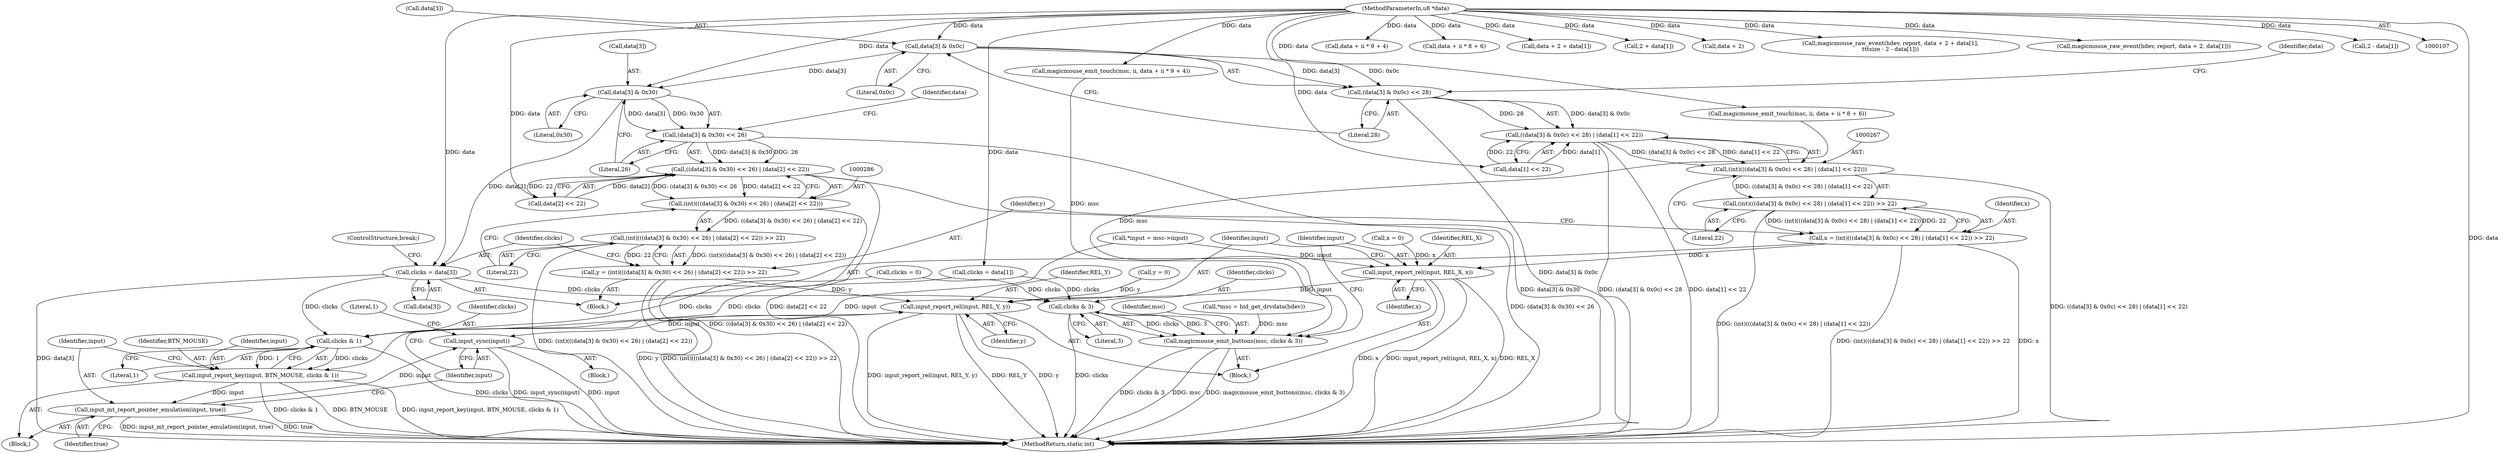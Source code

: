 digraph "0_linux_c54def7bd64d7c0b6993336abcffb8444795bf38@pointer" {
"1000270" [label="(Call,data[3] & 0x0c)"];
"1000110" [label="(MethodParameterIn,u8 *data)"];
"1000269" [label="(Call,(data[3] & 0x0c) << 28)"];
"1000268" [label="(Call,((data[3] & 0x0c) << 28) | (data[1] << 22))"];
"1000266" [label="(Call,(int)(((data[3] & 0x0c) << 28) | (data[1] << 22)))"];
"1000265" [label="(Call,(int)(((data[3] & 0x0c) << 28) | (data[1] << 22)) >> 22)"];
"1000263" [label="(Call,x = (int)(((data[3] & 0x0c) << 28) | (data[1] << 22)) >> 22)"];
"1000352" [label="(Call,input_report_rel(input, REL_X, x))"];
"1000356" [label="(Call,input_report_rel(input, REL_Y, y))"];
"1000371" [label="(Call,input_sync(input))"];
"1000289" [label="(Call,data[3] & 0x30)"];
"1000288" [label="(Call,(data[3] & 0x30) << 26)"];
"1000287" [label="(Call,((data[3] & 0x30) << 26) | (data[2] << 22))"];
"1000285" [label="(Call,(int)(((data[3] & 0x30) << 26) | (data[2] << 22)))"];
"1000284" [label="(Call,(int)(((data[3] & 0x30) << 26) | (data[2] << 22)) >> 22)"];
"1000282" [label="(Call,y = (int)(((data[3] & 0x30) << 26) | (data[2] << 22)) >> 22)"];
"1000301" [label="(Call,clicks = data[3])"];
"1000349" [label="(Call,clicks & 3)"];
"1000347" [label="(Call,magicmouse_emit_buttons(msc, clicks & 3))"];
"1000365" [label="(Call,clicks & 1)"];
"1000362" [label="(Call,input_report_key(input, BTN_MOUSE, clicks & 1))"];
"1000368" [label="(Call,input_mt_report_pointer_emulation(input, true))"];
"1000268" [label="(Call,((data[3] & 0x0c) << 28) | (data[1] << 22))"];
"1000142" [label="(Block,)"];
"1000282" [label="(Call,y = (int)(((data[3] & 0x30) << 26) | (data[2] << 22)) >> 22)"];
"1000371" [label="(Call,input_sync(input))"];
"1000269" [label="(Call,(data[3] & 0x0c) << 28)"];
"1000368" [label="(Call,input_mt_report_pointer_emulation(input, true))"];
"1000372" [label="(Identifier,input)"];
"1000287" [label="(Call,((data[3] & 0x30) << 26) | (data[2] << 22))"];
"1000306" [label="(ControlStructure,break;)"];
"1000190" [label="(Call,magicmouse_emit_touch(msc, ii, data + ii * 9 + 4))"];
"1000274" [label="(Literal,0x0c)"];
"1000351" [label="(Literal,3)"];
"1000369" [label="(Identifier,input)"];
"1000110" [label="(MethodParameterIn,u8 *data)"];
"1000193" [label="(Call,data + ii * 9 + 4)"];
"1000112" [label="(Block,)"];
"1000275" [label="(Literal,28)"];
"1000256" [label="(Call,data + ii * 8 + 6)"];
"1000278" [label="(Identifier,data)"];
"1000253" [label="(Call,magicmouse_emit_touch(msc, ii, data + ii * 8 + 6))"];
"1000119" [label="(Call,*input = msc->input)"];
"1000365" [label="(Call,clicks & 1)"];
"1000362" [label="(Call,input_report_key(input, BTN_MOUSE, clicks & 1))"];
"1000361" [label="(Block,)"];
"1000294" [label="(Literal,26)"];
"1000320" [label="(Call,data + 2 + data[1])"];
"1000302" [label="(Identifier,clicks)"];
"1000293" [label="(Literal,0x30)"];
"1000367" [label="(Literal,1)"];
"1000301" [label="(Call,clicks = data[3])"];
"1000271" [label="(Call,data[3])"];
"1000322" [label="(Call,2 + data[1])"];
"1000346" [label="(Block,)"];
"1000364" [label="(Identifier,BTN_MOUSE)"];
"1000311" [label="(Call,data + 2)"];
"1000270" [label="(Call,data[3] & 0x0c)"];
"1000366" [label="(Identifier,clicks)"];
"1000354" [label="(Identifier,REL_X)"];
"1000317" [label="(Call,magicmouse_raw_event(hdev, report, data + 2 + data[1],\n\t\t\tsize - 2 - data[1]))"];
"1000353" [label="(Identifier,input)"];
"1000355" [label="(Identifier,x)"];
"1000265" [label="(Call,(int)(((data[3] & 0x0c) << 28) | (data[1] << 22)) >> 22)"];
"1000200" [label="(Call,clicks = data[1])"];
"1000357" [label="(Identifier,input)"];
"1000284" [label="(Call,(int)(((data[3] & 0x30) << 26) | (data[2] << 22)) >> 22)"];
"1000308" [label="(Call,magicmouse_raw_event(hdev, report, data + 2, data[1]))"];
"1000348" [label="(Identifier,msc)"];
"1000125" [label="(Call,x = 0)"];
"1000358" [label="(Identifier,REL_Y)"];
"1000374" [label="(Literal,1)"];
"1000276" [label="(Call,data[1] << 22)"];
"1000281" [label="(Literal,22)"];
"1000288" [label="(Call,(data[3] & 0x30) << 26)"];
"1000295" [label="(Call,data[2] << 22)"];
"1000285" [label="(Call,(int)(((data[3] & 0x30) << 26) | (data[2] << 22)))"];
"1000289" [label="(Call,data[3] & 0x30)"];
"1000290" [label="(Call,data[3])"];
"1000363" [label="(Identifier,input)"];
"1000329" [label="(Call,2 - data[1])"];
"1000264" [label="(Identifier,x)"];
"1000352" [label="(Call,input_report_rel(input, REL_X, x))"];
"1000356" [label="(Call,input_report_rel(input, REL_Y, y))"];
"1000370" [label="(Identifier,true)"];
"1000359" [label="(Identifier,y)"];
"1000114" [label="(Call,*msc = hid_get_drvdata(hdev))"];
"1000303" [label="(Call,data[3])"];
"1000350" [label="(Identifier,clicks)"];
"1000375" [label="(MethodReturn,static int)"];
"1000266" [label="(Call,(int)(((data[3] & 0x0c) << 28) | (data[1] << 22)))"];
"1000283" [label="(Identifier,y)"];
"1000263" [label="(Call,x = (int)(((data[3] & 0x0c) << 28) | (data[1] << 22)) >> 22)"];
"1000349" [label="(Call,clicks & 3)"];
"1000347" [label="(Call,magicmouse_emit_buttons(msc, clicks & 3))"];
"1000297" [label="(Identifier,data)"];
"1000129" [label="(Call,y = 0)"];
"1000134" [label="(Call,clicks = 0)"];
"1000300" [label="(Literal,22)"];
"1000270" -> "1000269"  [label="AST: "];
"1000270" -> "1000274"  [label="CFG: "];
"1000271" -> "1000270"  [label="AST: "];
"1000274" -> "1000270"  [label="AST: "];
"1000275" -> "1000270"  [label="CFG: "];
"1000270" -> "1000269"  [label="DDG: data[3]"];
"1000270" -> "1000269"  [label="DDG: 0x0c"];
"1000110" -> "1000270"  [label="DDG: data"];
"1000270" -> "1000289"  [label="DDG: data[3]"];
"1000110" -> "1000107"  [label="AST: "];
"1000110" -> "1000375"  [label="DDG: data"];
"1000110" -> "1000190"  [label="DDG: data"];
"1000110" -> "1000193"  [label="DDG: data"];
"1000110" -> "1000200"  [label="DDG: data"];
"1000110" -> "1000253"  [label="DDG: data"];
"1000110" -> "1000256"  [label="DDG: data"];
"1000110" -> "1000276"  [label="DDG: data"];
"1000110" -> "1000289"  [label="DDG: data"];
"1000110" -> "1000295"  [label="DDG: data"];
"1000110" -> "1000301"  [label="DDG: data"];
"1000110" -> "1000308"  [label="DDG: data"];
"1000110" -> "1000311"  [label="DDG: data"];
"1000110" -> "1000317"  [label="DDG: data"];
"1000110" -> "1000320"  [label="DDG: data"];
"1000110" -> "1000322"  [label="DDG: data"];
"1000110" -> "1000329"  [label="DDG: data"];
"1000269" -> "1000268"  [label="AST: "];
"1000269" -> "1000275"  [label="CFG: "];
"1000275" -> "1000269"  [label="AST: "];
"1000278" -> "1000269"  [label="CFG: "];
"1000269" -> "1000375"  [label="DDG: data[3] & 0x0c"];
"1000269" -> "1000268"  [label="DDG: data[3] & 0x0c"];
"1000269" -> "1000268"  [label="DDG: 28"];
"1000268" -> "1000266"  [label="AST: "];
"1000268" -> "1000276"  [label="CFG: "];
"1000276" -> "1000268"  [label="AST: "];
"1000266" -> "1000268"  [label="CFG: "];
"1000268" -> "1000375"  [label="DDG: (data[3] & 0x0c) << 28"];
"1000268" -> "1000375"  [label="DDG: data[1] << 22"];
"1000268" -> "1000266"  [label="DDG: (data[3] & 0x0c) << 28"];
"1000268" -> "1000266"  [label="DDG: data[1] << 22"];
"1000276" -> "1000268"  [label="DDG: data[1]"];
"1000276" -> "1000268"  [label="DDG: 22"];
"1000266" -> "1000265"  [label="AST: "];
"1000267" -> "1000266"  [label="AST: "];
"1000281" -> "1000266"  [label="CFG: "];
"1000266" -> "1000375"  [label="DDG: ((data[3] & 0x0c) << 28) | (data[1] << 22)"];
"1000266" -> "1000265"  [label="DDG: ((data[3] & 0x0c) << 28) | (data[1] << 22)"];
"1000265" -> "1000263"  [label="AST: "];
"1000265" -> "1000281"  [label="CFG: "];
"1000281" -> "1000265"  [label="AST: "];
"1000263" -> "1000265"  [label="CFG: "];
"1000265" -> "1000375"  [label="DDG: (int)(((data[3] & 0x0c) << 28) | (data[1] << 22))"];
"1000265" -> "1000263"  [label="DDG: (int)(((data[3] & 0x0c) << 28) | (data[1] << 22))"];
"1000265" -> "1000263"  [label="DDG: 22"];
"1000263" -> "1000142"  [label="AST: "];
"1000264" -> "1000263"  [label="AST: "];
"1000283" -> "1000263"  [label="CFG: "];
"1000263" -> "1000375"  [label="DDG: (int)(((data[3] & 0x0c) << 28) | (data[1] << 22)) >> 22"];
"1000263" -> "1000375"  [label="DDG: x"];
"1000263" -> "1000352"  [label="DDG: x"];
"1000352" -> "1000346"  [label="AST: "];
"1000352" -> "1000355"  [label="CFG: "];
"1000353" -> "1000352"  [label="AST: "];
"1000354" -> "1000352"  [label="AST: "];
"1000355" -> "1000352"  [label="AST: "];
"1000357" -> "1000352"  [label="CFG: "];
"1000352" -> "1000375"  [label="DDG: input_report_rel(input, REL_X, x)"];
"1000352" -> "1000375"  [label="DDG: REL_X"];
"1000352" -> "1000375"  [label="DDG: x"];
"1000119" -> "1000352"  [label="DDG: input"];
"1000125" -> "1000352"  [label="DDG: x"];
"1000352" -> "1000356"  [label="DDG: input"];
"1000356" -> "1000346"  [label="AST: "];
"1000356" -> "1000359"  [label="CFG: "];
"1000357" -> "1000356"  [label="AST: "];
"1000358" -> "1000356"  [label="AST: "];
"1000359" -> "1000356"  [label="AST: "];
"1000372" -> "1000356"  [label="CFG: "];
"1000356" -> "1000375"  [label="DDG: input_report_rel(input, REL_Y, y)"];
"1000356" -> "1000375"  [label="DDG: REL_Y"];
"1000356" -> "1000375"  [label="DDG: y"];
"1000129" -> "1000356"  [label="DDG: y"];
"1000282" -> "1000356"  [label="DDG: y"];
"1000356" -> "1000371"  [label="DDG: input"];
"1000371" -> "1000112"  [label="AST: "];
"1000371" -> "1000372"  [label="CFG: "];
"1000372" -> "1000371"  [label="AST: "];
"1000374" -> "1000371"  [label="CFG: "];
"1000371" -> "1000375"  [label="DDG: input"];
"1000371" -> "1000375"  [label="DDG: input_sync(input)"];
"1000368" -> "1000371"  [label="DDG: input"];
"1000289" -> "1000288"  [label="AST: "];
"1000289" -> "1000293"  [label="CFG: "];
"1000290" -> "1000289"  [label="AST: "];
"1000293" -> "1000289"  [label="AST: "];
"1000294" -> "1000289"  [label="CFG: "];
"1000289" -> "1000288"  [label="DDG: data[3]"];
"1000289" -> "1000288"  [label="DDG: 0x30"];
"1000289" -> "1000301"  [label="DDG: data[3]"];
"1000288" -> "1000287"  [label="AST: "];
"1000288" -> "1000294"  [label="CFG: "];
"1000294" -> "1000288"  [label="AST: "];
"1000297" -> "1000288"  [label="CFG: "];
"1000288" -> "1000375"  [label="DDG: data[3] & 0x30"];
"1000288" -> "1000287"  [label="DDG: data[3] & 0x30"];
"1000288" -> "1000287"  [label="DDG: 26"];
"1000287" -> "1000285"  [label="AST: "];
"1000287" -> "1000295"  [label="CFG: "];
"1000295" -> "1000287"  [label="AST: "];
"1000285" -> "1000287"  [label="CFG: "];
"1000287" -> "1000375"  [label="DDG: data[2] << 22"];
"1000287" -> "1000375"  [label="DDG: (data[3] & 0x30) << 26"];
"1000287" -> "1000285"  [label="DDG: (data[3] & 0x30) << 26"];
"1000287" -> "1000285"  [label="DDG: data[2] << 22"];
"1000295" -> "1000287"  [label="DDG: data[2]"];
"1000295" -> "1000287"  [label="DDG: 22"];
"1000285" -> "1000284"  [label="AST: "];
"1000286" -> "1000285"  [label="AST: "];
"1000300" -> "1000285"  [label="CFG: "];
"1000285" -> "1000375"  [label="DDG: ((data[3] & 0x30) << 26) | (data[2] << 22)"];
"1000285" -> "1000284"  [label="DDG: ((data[3] & 0x30) << 26) | (data[2] << 22)"];
"1000284" -> "1000282"  [label="AST: "];
"1000284" -> "1000300"  [label="CFG: "];
"1000300" -> "1000284"  [label="AST: "];
"1000282" -> "1000284"  [label="CFG: "];
"1000284" -> "1000375"  [label="DDG: (int)(((data[3] & 0x30) << 26) | (data[2] << 22))"];
"1000284" -> "1000282"  [label="DDG: (int)(((data[3] & 0x30) << 26) | (data[2] << 22))"];
"1000284" -> "1000282"  [label="DDG: 22"];
"1000282" -> "1000142"  [label="AST: "];
"1000283" -> "1000282"  [label="AST: "];
"1000302" -> "1000282"  [label="CFG: "];
"1000282" -> "1000375"  [label="DDG: (int)(((data[3] & 0x30) << 26) | (data[2] << 22)) >> 22"];
"1000282" -> "1000375"  [label="DDG: y"];
"1000301" -> "1000142"  [label="AST: "];
"1000301" -> "1000303"  [label="CFG: "];
"1000302" -> "1000301"  [label="AST: "];
"1000303" -> "1000301"  [label="AST: "];
"1000306" -> "1000301"  [label="CFG: "];
"1000301" -> "1000375"  [label="DDG: data[3]"];
"1000301" -> "1000349"  [label="DDG: clicks"];
"1000301" -> "1000365"  [label="DDG: clicks"];
"1000349" -> "1000347"  [label="AST: "];
"1000349" -> "1000351"  [label="CFG: "];
"1000350" -> "1000349"  [label="AST: "];
"1000351" -> "1000349"  [label="AST: "];
"1000347" -> "1000349"  [label="CFG: "];
"1000349" -> "1000375"  [label="DDG: clicks"];
"1000349" -> "1000347"  [label="DDG: clicks"];
"1000349" -> "1000347"  [label="DDG: 3"];
"1000200" -> "1000349"  [label="DDG: clicks"];
"1000134" -> "1000349"  [label="DDG: clicks"];
"1000347" -> "1000346"  [label="AST: "];
"1000348" -> "1000347"  [label="AST: "];
"1000353" -> "1000347"  [label="CFG: "];
"1000347" -> "1000375"  [label="DDG: clicks & 3"];
"1000347" -> "1000375"  [label="DDG: msc"];
"1000347" -> "1000375"  [label="DDG: magicmouse_emit_buttons(msc, clicks & 3)"];
"1000253" -> "1000347"  [label="DDG: msc"];
"1000190" -> "1000347"  [label="DDG: msc"];
"1000114" -> "1000347"  [label="DDG: msc"];
"1000365" -> "1000362"  [label="AST: "];
"1000365" -> "1000367"  [label="CFG: "];
"1000366" -> "1000365"  [label="AST: "];
"1000367" -> "1000365"  [label="AST: "];
"1000362" -> "1000365"  [label="CFG: "];
"1000365" -> "1000375"  [label="DDG: clicks"];
"1000365" -> "1000362"  [label="DDG: clicks"];
"1000365" -> "1000362"  [label="DDG: 1"];
"1000200" -> "1000365"  [label="DDG: clicks"];
"1000134" -> "1000365"  [label="DDG: clicks"];
"1000362" -> "1000361"  [label="AST: "];
"1000363" -> "1000362"  [label="AST: "];
"1000364" -> "1000362"  [label="AST: "];
"1000369" -> "1000362"  [label="CFG: "];
"1000362" -> "1000375"  [label="DDG: clicks & 1"];
"1000362" -> "1000375"  [label="DDG: BTN_MOUSE"];
"1000362" -> "1000375"  [label="DDG: input_report_key(input, BTN_MOUSE, clicks & 1)"];
"1000119" -> "1000362"  [label="DDG: input"];
"1000362" -> "1000368"  [label="DDG: input"];
"1000368" -> "1000361"  [label="AST: "];
"1000368" -> "1000370"  [label="CFG: "];
"1000369" -> "1000368"  [label="AST: "];
"1000370" -> "1000368"  [label="AST: "];
"1000372" -> "1000368"  [label="CFG: "];
"1000368" -> "1000375"  [label="DDG: true"];
"1000368" -> "1000375"  [label="DDG: input_mt_report_pointer_emulation(input, true)"];
}
